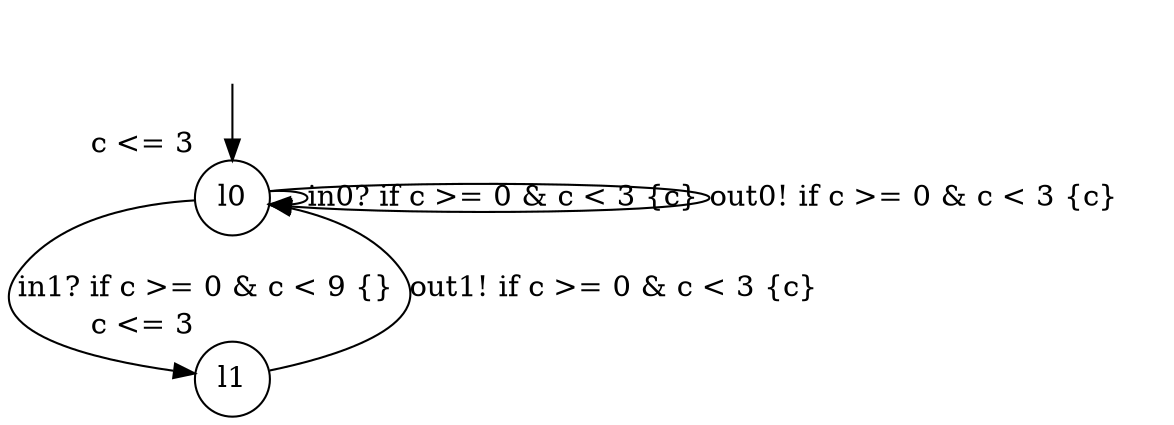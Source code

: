 digraph g {
__start0 [label="" shape="none"];
l0 [shape="circle" margin=0 label="l0", xlabel="c <= 3"];
l1 [shape="circle" margin=0 label="l1", xlabel="c <= 3"];
l0 -> l0 [label="in0? if c >= 0 & c < 3 {c} "];
l0 -> l1 [label="in1? if c >= 0 & c < 9 {} "];
l0 -> l0 [label="out0! if c >= 0 & c < 3 {c} "];
l1 -> l0 [label="out1! if c >= 0 & c < 3 {c} "];
__start0 -> l0;
}
